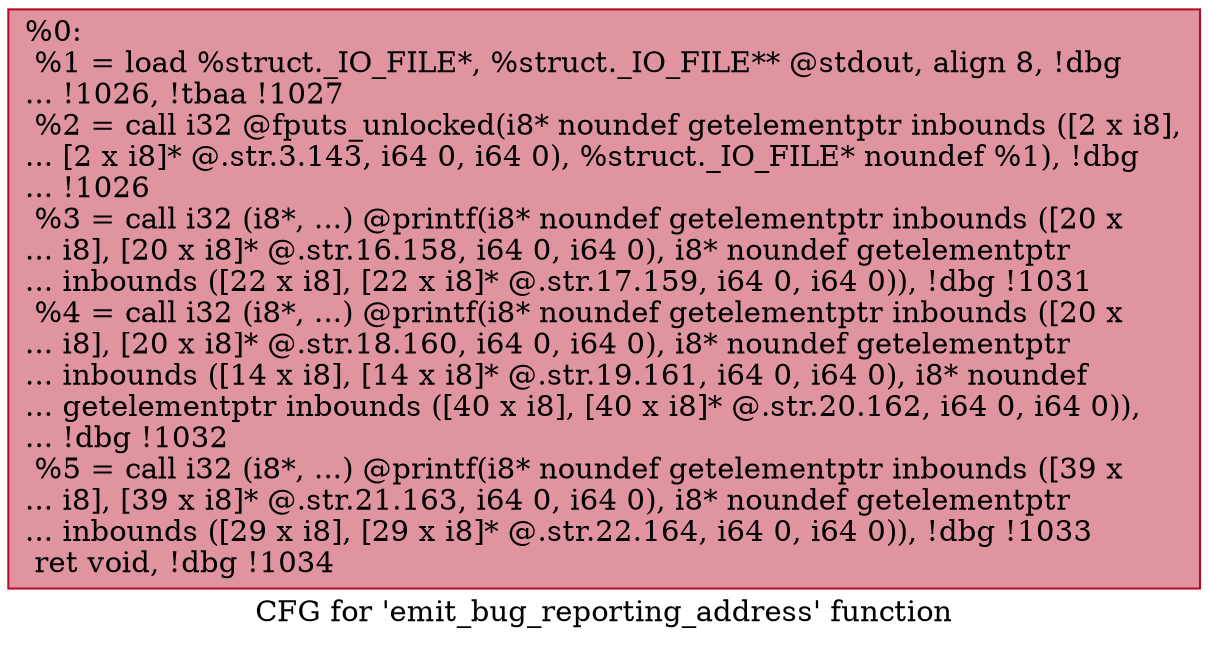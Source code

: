 digraph "CFG for 'emit_bug_reporting_address' function" {
	label="CFG for 'emit_bug_reporting_address' function";

	Node0x24a4660 [shape=record,color="#b70d28ff", style=filled, fillcolor="#b70d2870",label="{%0:\l  %1 = load %struct._IO_FILE*, %struct._IO_FILE** @stdout, align 8, !dbg\l... !1026, !tbaa !1027\l  %2 = call i32 @fputs_unlocked(i8* noundef getelementptr inbounds ([2 x i8],\l... [2 x i8]* @.str.3.143, i64 0, i64 0), %struct._IO_FILE* noundef %1), !dbg\l... !1026\l  %3 = call i32 (i8*, ...) @printf(i8* noundef getelementptr inbounds ([20 x\l... i8], [20 x i8]* @.str.16.158, i64 0, i64 0), i8* noundef getelementptr\l... inbounds ([22 x i8], [22 x i8]* @.str.17.159, i64 0, i64 0)), !dbg !1031\l  %4 = call i32 (i8*, ...) @printf(i8* noundef getelementptr inbounds ([20 x\l... i8], [20 x i8]* @.str.18.160, i64 0, i64 0), i8* noundef getelementptr\l... inbounds ([14 x i8], [14 x i8]* @.str.19.161, i64 0, i64 0), i8* noundef\l... getelementptr inbounds ([40 x i8], [40 x i8]* @.str.20.162, i64 0, i64 0)),\l... !dbg !1032\l  %5 = call i32 (i8*, ...) @printf(i8* noundef getelementptr inbounds ([39 x\l... i8], [39 x i8]* @.str.21.163, i64 0, i64 0), i8* noundef getelementptr\l... inbounds ([29 x i8], [29 x i8]* @.str.22.164, i64 0, i64 0)), !dbg !1033\l  ret void, !dbg !1034\l}"];
}
